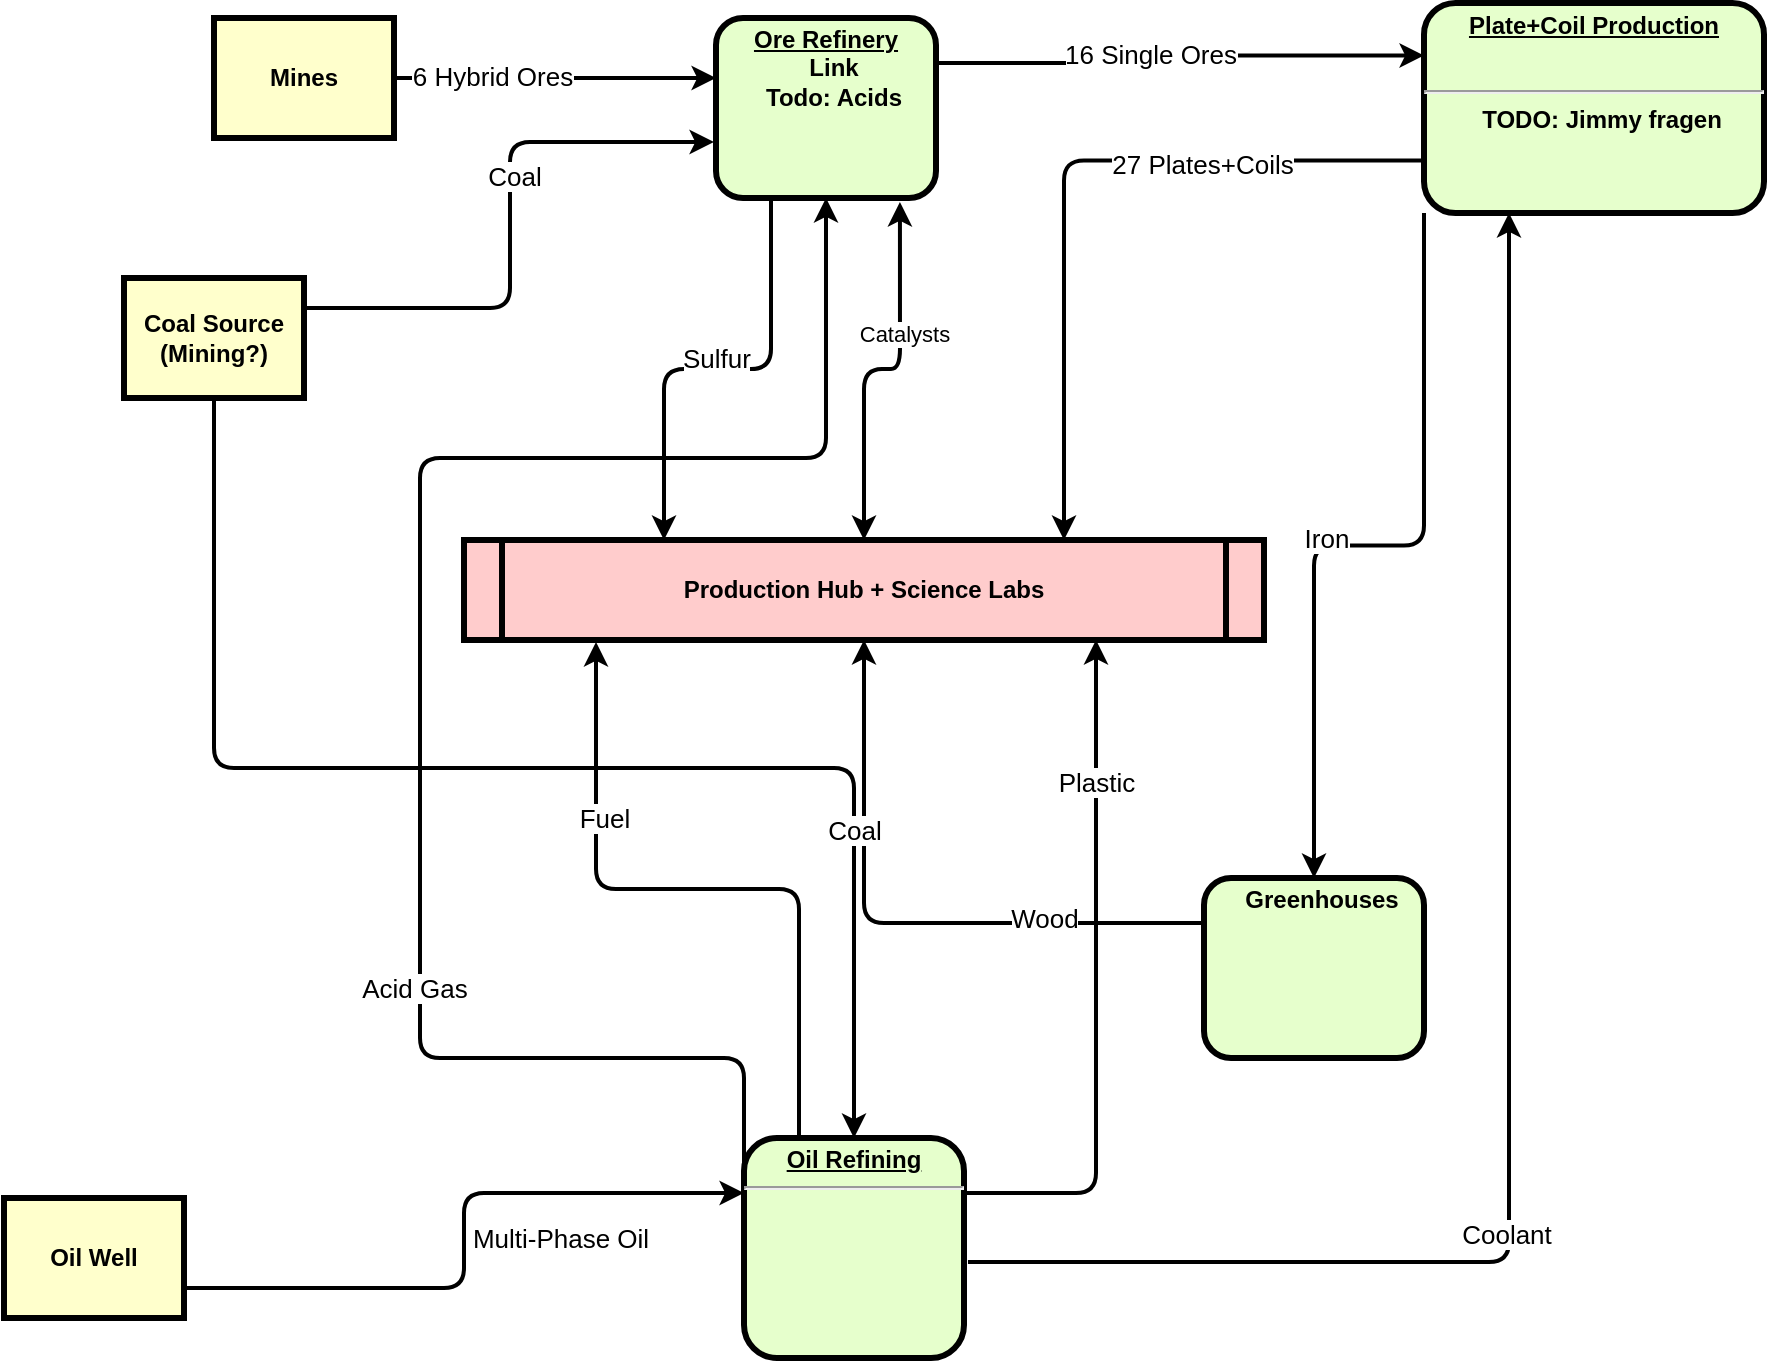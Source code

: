 <mxfile version="13.6.6" type="github">
  <diagram name="Page-1" id="c7558073-3199-34d8-9f00-42111426c3f3">
    <mxGraphModel dx="2248" dy="802" grid="1" gridSize="10" guides="1" tooltips="1" connect="1" arrows="1" fold="1" page="1" pageScale="1" pageWidth="826" pageHeight="1169" background="#ffffff" math="0" shadow="0">
      <root>
        <mxCell id="0" />
        <mxCell id="1" parent="0" />
        <mxCell id="USOq1w8gxivl_0exyOVE-112" style="edgeStyle=orthogonalEdgeStyle;rounded=1;orthogonalLoop=1;jettySize=auto;html=1;exitX=0.25;exitY=1;exitDx=0;exitDy=0;entryX=0.25;entryY=0;entryDx=0;entryDy=0;strokeColor=#000000;strokeWidth=2;fontSize=13;" parent="1" source="2" target="5" edge="1">
          <mxGeometry relative="1" as="geometry" />
        </mxCell>
        <mxCell id="USOq1w8gxivl_0exyOVE-113" value="Sulfur" style="edgeLabel;html=1;align=center;verticalAlign=middle;resizable=0;points=[];fontSize=13;" parent="USOq1w8gxivl_0exyOVE-112" vertex="1" connectable="0">
          <mxGeometry x="-0.388" y="-37" relative="1" as="geometry">
            <mxPoint x="9.5" y="11" as="offset" />
          </mxGeometry>
        </mxCell>
        <mxCell id="2" value="&lt;p style=&quot;margin: 0px ; margin-top: 4px ; text-align: center ; text-decoration: underline&quot;&gt;&lt;strong&gt;Ore Refinery&lt;/strong&gt;&lt;/p&gt;&lt;p style=&quot;margin: 0px ; margin-left: 8px&quot;&gt;Link&lt;/p&gt;&lt;p style=&quot;margin: 0px ; margin-left: 8px&quot;&gt;Todo: Acids&lt;/p&gt;" style="verticalAlign=middle;align=center;overflow=fill;fontSize=12;fontFamily=Helvetica;html=1;rounded=1;fontStyle=1;strokeWidth=3;fillColor=#E6FFCC" parent="1" vertex="1">
          <mxGeometry x="286" y="10" width="110" height="90" as="geometry" />
        </mxCell>
        <mxCell id="3" value="Mines" style="whiteSpace=wrap;align=center;verticalAlign=middle;fontStyle=1;strokeWidth=3;fillColor=#FFFFCC" parent="1" vertex="1">
          <mxGeometry x="35" y="10" width="90" height="60" as="geometry" />
        </mxCell>
        <mxCell id="DqjBfFINljt_Yf4reXrS-36" style="edgeStyle=orthogonalEdgeStyle;rounded=1;orthogonalLoop=1;jettySize=auto;html=1;exitX=0.5;exitY=0;exitDx=0;exitDy=0;entryX=0.836;entryY=1.022;entryDx=0;entryDy=0;entryPerimeter=0;strokeWidth=2;jumpStyle=none;startArrow=classic;startFill=1;" edge="1" parent="1" source="5" target="2">
          <mxGeometry relative="1" as="geometry" />
        </mxCell>
        <mxCell id="DqjBfFINljt_Yf4reXrS-37" value="Catalysts" style="edgeLabel;html=1;align=center;verticalAlign=middle;resizable=0;points=[];" vertex="1" connectable="0" parent="DqjBfFINljt_Yf4reXrS-36">
          <mxGeometry x="0.294" y="-2" relative="1" as="geometry">
            <mxPoint as="offset" />
          </mxGeometry>
        </mxCell>
        <mxCell id="5" value="Production Hub + Science Labs" style="shape=process;whiteSpace=wrap;align=center;verticalAlign=middle;size=0.048;fontStyle=1;strokeWidth=3;fillColor=#FFCCCC" parent="1" vertex="1">
          <mxGeometry x="160.0" y="271" width="400" height="50" as="geometry" />
        </mxCell>
        <mxCell id="USOq1w8gxivl_0exyOVE-107" style="edgeStyle=orthogonalEdgeStyle;rounded=1;orthogonalLoop=1;jettySize=auto;html=1;exitX=0;exitY=1;exitDx=0;exitDy=0;entryX=0.5;entryY=0;entryDx=0;entryDy=0;fontSize=13;strokeWidth=2;" parent="1" source="6" target="8" edge="1">
          <mxGeometry relative="1" as="geometry" />
        </mxCell>
        <mxCell id="USOq1w8gxivl_0exyOVE-108" value="Iron" style="edgeLabel;html=1;align=center;verticalAlign=middle;resizable=0;points=[];fontSize=13;" parent="USOq1w8gxivl_0exyOVE-107" vertex="1" connectable="0">
          <mxGeometry x="0.115" y="-4" relative="1" as="geometry">
            <mxPoint as="offset" />
          </mxGeometry>
        </mxCell>
        <mxCell id="USOq1w8gxivl_0exyOVE-110" style="edgeStyle=orthogonalEdgeStyle;rounded=1;orthogonalLoop=1;jettySize=auto;html=1;exitX=0;exitY=0.75;exitDx=0;exitDy=0;strokeColor=#000000;strokeWidth=2;fontSize=13;entryX=0.75;entryY=0;entryDx=0;entryDy=0;" parent="1" source="6" target="5" edge="1">
          <mxGeometry relative="1" as="geometry" />
        </mxCell>
        <mxCell id="USOq1w8gxivl_0exyOVE-111" value="27 Plates+Coils" style="edgeLabel;html=1;align=center;verticalAlign=middle;resizable=0;points=[];fontSize=13;" parent="USOq1w8gxivl_0exyOVE-110" vertex="1" connectable="0">
          <mxGeometry x="-0.401" y="2" relative="1" as="geometry">
            <mxPoint as="offset" />
          </mxGeometry>
        </mxCell>
        <mxCell id="6" value="&lt;p style=&quot;margin: 0px ; margin-top: 4px ; text-align: center ; text-decoration: underline&quot;&gt;&lt;strong&gt;Plate+Coil Production&lt;br&gt;&lt;/strong&gt;&lt;/p&gt;&lt;p style=&quot;margin: 0px ; margin-top: 4px ; text-align: center ; text-decoration: underline&quot;&gt;&lt;strong&gt;&lt;br&gt;&lt;/strong&gt;&lt;/p&gt;&lt;hr&gt;&lt;p style=&quot;margin: 0px ; margin-left: 8px&quot;&gt;TODO: Jimmy fragen&lt;/p&gt;" style="verticalAlign=middle;align=center;overflow=fill;fontSize=12;fontFamily=Helvetica;html=1;rounded=1;fontStyle=1;strokeWidth=3;fillColor=#E6FFCC" parent="1" vertex="1">
          <mxGeometry x="640" y="2.5" width="170" height="105" as="geometry" />
        </mxCell>
        <mxCell id="USOq1w8gxivl_0exyOVE-116" style="edgeStyle=orthogonalEdgeStyle;rounded=1;orthogonalLoop=1;jettySize=auto;html=1;exitX=0;exitY=0.25;exitDx=0;exitDy=0;strokeColor=#000000;strokeWidth=2;fontSize=13;" parent="1" source="8" target="5" edge="1">
          <mxGeometry relative="1" as="geometry" />
        </mxCell>
        <mxCell id="USOq1w8gxivl_0exyOVE-117" value="Wood" style="edgeLabel;html=1;align=center;verticalAlign=middle;resizable=0;points=[];fontSize=13;" parent="USOq1w8gxivl_0exyOVE-116" vertex="1" connectable="0">
          <mxGeometry x="-0.485" y="-3" relative="1" as="geometry">
            <mxPoint as="offset" />
          </mxGeometry>
        </mxCell>
        <mxCell id="8" value="&lt;p style=&quot;margin: 0px ; margin-top: 4px ; text-align: center ; text-decoration: underline&quot;&gt;&lt;/p&gt;&lt;p style=&quot;margin: 0px ; margin-left: 8px&quot;&gt;Greenhouses&lt;/p&gt;&lt;p style=&quot;margin: 0px ; margin-left: 8px&quot;&gt;&lt;br&gt;&lt;/p&gt;&lt;p style=&quot;margin: 0px ; margin-left: 8px&quot;&gt;&lt;br&gt;&lt;/p&gt;" style="verticalAlign=middle;align=center;overflow=fill;fontSize=12;fontFamily=Helvetica;html=1;rounded=1;fontStyle=1;strokeWidth=3;fillColor=#E6FFCC" parent="1" vertex="1">
          <mxGeometry x="530" y="440" width="110" height="90" as="geometry" />
        </mxCell>
        <mxCell id="USOq1w8gxivl_0exyOVE-114" style="edgeStyle=orthogonalEdgeStyle;rounded=1;orthogonalLoop=1;jettySize=auto;html=1;exitX=1.018;exitY=0.564;exitDx=0;exitDy=0;entryX=0.25;entryY=1;entryDx=0;entryDy=0;strokeColor=#000000;strokeWidth=2;fontSize=13;exitPerimeter=0;" parent="1" source="10" target="6" edge="1">
          <mxGeometry relative="1" as="geometry" />
        </mxCell>
        <mxCell id="USOq1w8gxivl_0exyOVE-124" value="Coolant" style="edgeLabel;html=1;align=center;verticalAlign=middle;resizable=0;points=[];fontSize=13;" parent="USOq1w8gxivl_0exyOVE-114" vertex="1" connectable="0">
          <mxGeometry x="-0.282" y="2" relative="1" as="geometry">
            <mxPoint y="1" as="offset" />
          </mxGeometry>
        </mxCell>
        <mxCell id="USOq1w8gxivl_0exyOVE-127" style="edgeStyle=orthogonalEdgeStyle;rounded=1;orthogonalLoop=1;jettySize=auto;html=1;exitX=0;exitY=0.75;exitDx=0;exitDy=0;strokeColor=#000000;strokeWidth=2;fontSize=13;jumpStyle=none;" parent="1" source="10" target="2" edge="1">
          <mxGeometry relative="1" as="geometry">
            <Array as="points">
              <mxPoint x="300" y="530" />
              <mxPoint x="138" y="530" />
              <mxPoint x="138" y="230" />
              <mxPoint x="341" y="230" />
            </Array>
          </mxGeometry>
        </mxCell>
        <mxCell id="USOq1w8gxivl_0exyOVE-129" value="Acid Gas" style="edgeLabel;html=1;align=center;verticalAlign=middle;resizable=0;points=[];fontSize=13;" parent="USOq1w8gxivl_0exyOVE-127" vertex="1" connectable="0">
          <mxGeometry x="-0.302" y="4" relative="1" as="geometry">
            <mxPoint x="1" as="offset" />
          </mxGeometry>
        </mxCell>
        <mxCell id="USOq1w8gxivl_0exyOVE-133" style="edgeStyle=orthogonalEdgeStyle;rounded=1;orthogonalLoop=1;jettySize=auto;html=1;exitX=0.25;exitY=0;exitDx=0;exitDy=0;entryX=0.165;entryY=1.02;entryDx=0;entryDy=0;entryPerimeter=0;strokeColor=#000000;strokeWidth=2;fontSize=13;" parent="1" source="10" target="5" edge="1">
          <mxGeometry relative="1" as="geometry" />
        </mxCell>
        <mxCell id="USOq1w8gxivl_0exyOVE-134" value="Fuel" style="edgeLabel;html=1;align=center;verticalAlign=middle;resizable=0;points=[];fontSize=13;" parent="USOq1w8gxivl_0exyOVE-133" vertex="1" connectable="0">
          <mxGeometry x="0.179" y="4" relative="1" as="geometry">
            <mxPoint x="-16" y="-39.5" as="offset" />
          </mxGeometry>
        </mxCell>
        <mxCell id="USOq1w8gxivl_0exyOVE-135" style="edgeStyle=orthogonalEdgeStyle;rounded=1;orthogonalLoop=1;jettySize=auto;html=1;exitX=1;exitY=0.25;exitDx=0;exitDy=0;entryX=0.79;entryY=1;entryDx=0;entryDy=0;entryPerimeter=0;strokeColor=#000000;strokeWidth=2;fontSize=13;" parent="1" source="10" target="5" edge="1">
          <mxGeometry relative="1" as="geometry" />
        </mxCell>
        <mxCell id="USOq1w8gxivl_0exyOVE-136" value="Plastic" style="edgeLabel;html=1;align=center;verticalAlign=middle;resizable=0;points=[];fontSize=13;" parent="USOq1w8gxivl_0exyOVE-135" vertex="1" connectable="0">
          <mxGeometry x="0.585" relative="1" as="geometry">
            <mxPoint as="offset" />
          </mxGeometry>
        </mxCell>
        <mxCell id="10" value="&lt;p style=&quot;margin: 0px ; margin-top: 4px ; text-align: center ; text-decoration: underline&quot;&gt;&lt;strong&gt;Oil Refining&lt;/strong&gt;&lt;/p&gt;&lt;hr&gt;&lt;p style=&quot;margin: 0px ; margin-left: 8px&quot;&gt;&lt;br&gt;&lt;/p&gt;" style="verticalAlign=middle;align=center;overflow=fill;fontSize=12;fontFamily=Helvetica;html=1;rounded=1;fontStyle=1;strokeWidth=3;fillColor=#E6FFCC" parent="1" vertex="1">
          <mxGeometry x="300" y="570" width="110" height="110" as="geometry" />
        </mxCell>
        <mxCell id="36" value="" style="edgeStyle=none;noEdgeStyle=1;strokeWidth=2;entryX=0;entryY=0.333;entryDx=0;entryDy=0;entryPerimeter=0;" parent="1" source="3" target="2" edge="1">
          <mxGeometry width="100" height="100" relative="1" as="geometry">
            <mxPoint x="20" y="250" as="sourcePoint" />
            <mxPoint x="240" y="44" as="targetPoint" />
          </mxGeometry>
        </mxCell>
        <mxCell id="USOq1w8gxivl_0exyOVE-105" value="6 Hybrid Ores" style="edgeLabel;html=1;align=center;verticalAlign=middle;resizable=0;points=[];fontSize=13;" parent="36" vertex="1" connectable="0">
          <mxGeometry x="-0.391" y="1" relative="1" as="geometry">
            <mxPoint as="offset" />
          </mxGeometry>
        </mxCell>
        <mxCell id="USOq1w8gxivl_0exyOVE-98" value="" style="edgeStyle=orthogonalEdgeStyle;strokeWidth=2;entryX=0;entryY=0.25;entryDx=0;entryDy=0;exitX=1;exitY=0.25;exitDx=0;exitDy=0;" parent="1" source="2" target="6" edge="1">
          <mxGeometry width="100" height="100" relative="1" as="geometry">
            <mxPoint x="399" y="39.523" as="sourcePoint" />
            <mxPoint x="530" y="42" as="targetPoint" />
          </mxGeometry>
        </mxCell>
        <mxCell id="USOq1w8gxivl_0exyOVE-106" value="16 Single Ores" style="edgeLabel;html=1;align=center;verticalAlign=middle;resizable=0;points=[];fontSize=13;" parent="USOq1w8gxivl_0exyOVE-98" vertex="1" connectable="0">
          <mxGeometry x="0.056" y="21" relative="1" as="geometry">
            <mxPoint x="-21" y="20" as="offset" />
          </mxGeometry>
        </mxCell>
        <mxCell id="USOq1w8gxivl_0exyOVE-118" style="edgeStyle=orthogonalEdgeStyle;rounded=1;orthogonalLoop=1;jettySize=auto;html=1;exitX=0.5;exitY=1;exitDx=0;exitDy=0;strokeColor=#000000;strokeWidth=2;fontSize=13;" parent="1" source="USOq1w8gxivl_0exyOVE-99" target="10" edge="1">
          <mxGeometry relative="1" as="geometry" />
        </mxCell>
        <mxCell id="USOq1w8gxivl_0exyOVE-119" value="Coal" style="edgeLabel;html=1;align=center;verticalAlign=middle;resizable=0;points=[];fontSize=13;" parent="USOq1w8gxivl_0exyOVE-118" vertex="1" connectable="0">
          <mxGeometry x="0.553" relative="1" as="geometry">
            <mxPoint as="offset" />
          </mxGeometry>
        </mxCell>
        <mxCell id="USOq1w8gxivl_0exyOVE-99" value="Coal Source&#xa;(Mining?)" style="whiteSpace=wrap;align=center;verticalAlign=middle;fontStyle=1;strokeWidth=3;fillColor=#FFFFCC" parent="1" vertex="1">
          <mxGeometry x="-10" y="140" width="90" height="60" as="geometry" />
        </mxCell>
        <mxCell id="USOq1w8gxivl_0exyOVE-101" value="" style="edgeStyle=orthogonalEdgeStyle;strokeWidth=2;exitX=1;exitY=0.25;exitDx=0;exitDy=0;rounded=1;entryX=-0.009;entryY=0.689;entryDx=0;entryDy=0;entryPerimeter=0;" parent="1" source="USOq1w8gxivl_0exyOVE-99" target="2" edge="1">
          <mxGeometry width="100" height="100" relative="1" as="geometry">
            <mxPoint x="125" y="155" as="sourcePoint" />
            <mxPoint x="280" y="100" as="targetPoint" />
          </mxGeometry>
        </mxCell>
        <mxCell id="USOq1w8gxivl_0exyOVE-120" value="Coal" style="edgeLabel;html=1;align=center;verticalAlign=middle;resizable=0;points=[];fontSize=13;" parent="USOq1w8gxivl_0exyOVE-101" vertex="1" connectable="0">
          <mxGeometry x="0.174" y="-2" relative="1" as="geometry">
            <mxPoint as="offset" />
          </mxGeometry>
        </mxCell>
        <mxCell id="USOq1w8gxivl_0exyOVE-131" style="edgeStyle=orthogonalEdgeStyle;rounded=1;orthogonalLoop=1;jettySize=auto;html=1;exitX=1;exitY=0.75;exitDx=0;exitDy=0;entryX=0;entryY=0.25;entryDx=0;entryDy=0;strokeColor=#000000;strokeWidth=2;fontSize=13;" parent="1" source="USOq1w8gxivl_0exyOVE-130" target="10" edge="1">
          <mxGeometry relative="1" as="geometry">
            <mxPoint x="50" y="623.72" as="sourcePoint" />
            <mxPoint x="330" y="596.22" as="targetPoint" />
          </mxGeometry>
        </mxCell>
        <mxCell id="USOq1w8gxivl_0exyOVE-132" value="Multi-Phase Oil" style="edgeLabel;html=1;align=center;verticalAlign=middle;resizable=0;points=[];fontSize=13;" parent="USOq1w8gxivl_0exyOVE-131" vertex="1" connectable="0">
          <mxGeometry x="-0.743" y="-1" relative="1" as="geometry">
            <mxPoint x="146" y="-26" as="offset" />
          </mxGeometry>
        </mxCell>
        <mxCell id="USOq1w8gxivl_0exyOVE-130" value="Oil Well" style="whiteSpace=wrap;align=center;verticalAlign=middle;fontStyle=1;strokeWidth=3;fillColor=#FFFFCC" parent="1" vertex="1">
          <mxGeometry x="-70" y="600" width="90" height="60" as="geometry" />
        </mxCell>
      </root>
    </mxGraphModel>
  </diagram>
</mxfile>

